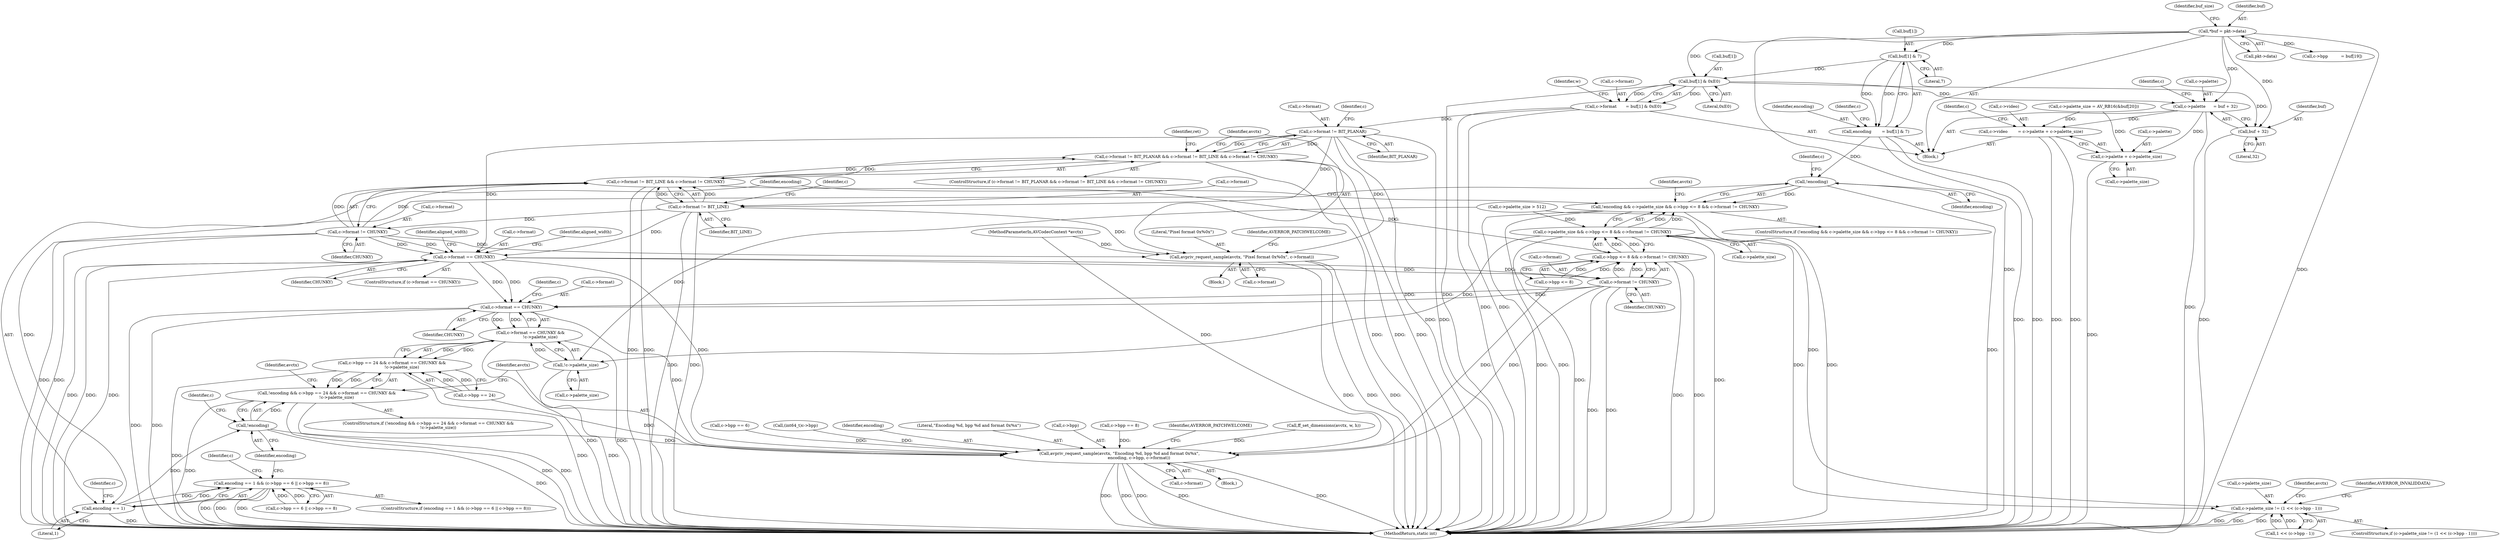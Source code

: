 digraph "1_FFmpeg_1e42736b95065c69a7481d0cf55247024f54b660@array" {
"1000140" [label="(Call,buf[1] & 7)"];
"1000127" [label="(Call,*buf = pkt->data)"];
"1000138" [label="(Call,encoding        = buf[1] & 7)"];
"1000331" [label="(Call,!encoding)"];
"1000330" [label="(Call,!encoding && c->palette_size && c->bpp <= 8 && c->format != CHUNKY)"];
"1000357" [label="(Call,encoding == 1)"];
"1000356" [label="(Call,encoding == 1 && (c->bpp == 6 || c->bpp == 8))"];
"1000394" [label="(Call,!encoding)"];
"1000393" [label="(Call,!encoding && c->bpp == 24 && c->format == CHUNKY &&\n               !c->palette_size)"];
"1000420" [label="(Call,avpriv_request_sample(avctx, \"Encoding %d, bpp %d and format 0x%x\",\n                              encoding, c->bpp, c->format))"];
"1000149" [label="(Call,buf[1] & 0xE0)"];
"1000145" [label="(Call,c->format       = buf[1] & 0xE0)"];
"1000241" [label="(Call,c->format != BIT_PLANAR)"];
"1000240" [label="(Call,c->format != BIT_PLANAR && c->format != BIT_LINE && c->format != CHUNKY)"];
"1000247" [label="(Call,c->format != BIT_LINE)"];
"1000246" [label="(Call,c->format != BIT_LINE && c->format != CHUNKY)"];
"1000337" [label="(Call,c->bpp <= 8 && c->format != CHUNKY)"];
"1000333" [label="(Call,c->palette_size && c->bpp <= 8 && c->format != CHUNKY)"];
"1000373" [label="(Call,c->palette_size != (1 << (c->bpp - 1)))"];
"1000408" [label="(Call,!c->palette_size)"];
"1000402" [label="(Call,c->format == CHUNKY &&\n               !c->palette_size)"];
"1000396" [label="(Call,c->bpp == 24 && c->format == CHUNKY &&\n               !c->palette_size)"];
"1000252" [label="(Call,c->format != CHUNKY)"];
"1000258" [label="(Call,avpriv_request_sample(avctx, \"Pixel format 0x%0x\", c->format))"];
"1000278" [label="(Call,c->format == CHUNKY)"];
"1000343" [label="(Call,c->format != CHUNKY)"];
"1000403" [label="(Call,c->format == CHUNKY)"];
"1000184" [label="(Call,c->palette      = buf + 32)"];
"1000191" [label="(Call,c->video        = c->palette + c->palette_size)"];
"1000195" [label="(Call,c->palette + c->palette_size)"];
"1000188" [label="(Call,buf + 32)"];
"1000396" [label="(Call,c->bpp == 24 && c->format == CHUNKY &&\n               !c->palette_size)"];
"1000404" [label="(Call,c->format)"];
"1000246" [label="(Call,c->format != BIT_LINE && c->format != CHUNKY)"];
"1000334" [label="(Call,c->palette_size)"];
"1000175" [label="(Call,c->palette_size = AV_RB16(&buf[20]))"];
"1000249" [label="(Identifier,c)"];
"1000195" [label="(Call,c->palette + c->palette_size)"];
"1000409" [label="(Call,c->palette_size)"];
"1000282" [label="(Identifier,CHUNKY)"];
"1000363" [label="(Identifier,c)"];
"1000105" [label="(Block,)"];
"1000140" [label="(Call,buf[1] & 7)"];
"1000330" [label="(Call,!encoding && c->palette_size && c->bpp <= 8 && c->format != CHUNKY)"];
"1000153" [label="(Literal,0xE0)"];
"1000155" [label="(Identifier,w)"];
"1000251" [label="(Identifier,BIT_LINE)"];
"1000422" [label="(Literal,\"Encoding %d, bpp %d and format 0x%x\")"];
"1000150" [label="(Call,buf[1])"];
"1000258" [label="(Call,avpriv_request_sample(avctx, \"Pixel format 0x%0x\", c->format))"];
"1000192" [label="(Call,c->video)"];
"1000257" [label="(Block,)"];
"1000351" [label="(Identifier,avctx)"];
"1000239" [label="(ControlStructure,if (c->format != BIT_PLANAR && c->format != BIT_LINE && c->format != CHUNKY))"];
"1000331" [label="(Call,!encoding)"];
"1000394" [label="(Call,!encoding)"];
"1000145" [label="(Call,c->format       = buf[1] & 0xE0)"];
"1000193" [label="(Identifier,c)"];
"1000189" [label="(Identifier,buf)"];
"1000427" [label="(Call,c->format)"];
"1000241" [label="(Call,c->format != BIT_PLANAR)"];
"1000393" [label="(Call,!encoding && c->bpp == 24 && c->format == CHUNKY &&\n               !c->palette_size)"];
"1000392" [label="(ControlStructure,if (!encoding && c->bpp == 24 && c->format == CHUNKY &&\n               !c->palette_size))"];
"1000277" [label="(ControlStructure,if (c->format == CHUNKY))"];
"1000335" [label="(Identifier,c)"];
"1000385" [label="(Identifier,AVERROR_INVALIDDATA)"];
"1000424" [label="(Call,c->bpp)"];
"1000259" [label="(Identifier,avctx)"];
"1000101" [label="(MethodParameterIn,AVCodecContext *avctx)"];
"1000141" [label="(Call,buf[1])"];
"1000344" [label="(Call,c->format)"];
"1000242" [label="(Call,c->format)"];
"1000408" [label="(Call,!c->palette_size)"];
"1000265" [label="(Identifier,AVERROR_PATCHWELCOME)"];
"1000375" [label="(Identifier,c)"];
"1000261" [label="(Call,c->format)"];
"1000129" [label="(Call,pkt->data)"];
"1000284" [label="(Identifier,aligned_width)"];
"1000147" [label="(Identifier,c)"];
"1000240" [label="(Call,c->format != BIT_PLANAR && c->format != BIT_LINE && c->format != CHUNKY)"];
"1000185" [label="(Call,c->palette)"];
"1000415" [label="(Identifier,avctx)"];
"1000260" [label="(Literal,\"Pixel format 0x%0x\")"];
"1000252" [label="(Call,c->format != CHUNKY)"];
"1000134" [label="(Identifier,buf_size)"];
"1000366" [label="(Call,c->bpp == 8)"];
"1000431" [label="(Identifier,AVERROR_PATCHWELCOME)"];
"1000128" [label="(Identifier,buf)"];
"1000199" [label="(Call,c->palette_size)"];
"1000214" [label="(Call,c->palette_size > 512)"];
"1000204" [label="(Identifier,c)"];
"1000269" [label="(Identifier,ret)"];
"1000191" [label="(Call,c->video        = c->palette + c->palette_size)"];
"1000256" [label="(Identifier,CHUNKY)"];
"1000188" [label="(Call,buf + 32)"];
"1000279" [label="(Call,c->format)"];
"1000337" [label="(Call,c->bpp <= 8 && c->format != CHUNKY)"];
"1000373" [label="(Call,c->palette_size != (1 << (c->bpp - 1)))"];
"1000138" [label="(Call,encoding        = buf[1] & 7)"];
"1000253" [label="(Call,c->format)"];
"1000395" [label="(Identifier,encoding)"];
"1000374" [label="(Call,c->palette_size)"];
"1000270" [label="(Call,ff_set_dimensions(avctx, w, h))"];
"1000421" [label="(Identifier,avctx)"];
"1000254" [label="(Identifier,c)"];
"1000397" [label="(Call,c->bpp == 24)"];
"1000347" [label="(Identifier,CHUNKY)"];
"1000357" [label="(Call,encoding == 1)"];
"1000356" [label="(Call,encoding == 1 && (c->bpp == 6 || c->bpp == 8))"];
"1000149" [label="(Call,buf[1] & 0xE0)"];
"1000407" [label="(Identifier,CHUNKY)"];
"1000196" [label="(Call,c->palette)"];
"1000333" [label="(Call,c->palette_size && c->bpp <= 8 && c->format != CHUNKY)"];
"1000329" [label="(ControlStructure,if (!encoding && c->palette_size && c->bpp <= 8 && c->format != CHUNKY))"];
"1000248" [label="(Call,c->format)"];
"1000360" [label="(Call,c->bpp == 6 || c->bpp == 8)"];
"1000127" [label="(Call,*buf = pkt->data)"];
"1000403" [label="(Call,c->format == CHUNKY)"];
"1000146" [label="(Call,c->format)"];
"1000338" [label="(Call,c->bpp <= 8)"];
"1000361" [label="(Call,c->bpp == 6)"];
"1000190" [label="(Literal,32)"];
"1000399" [label="(Identifier,c)"];
"1000372" [label="(ControlStructure,if (c->palette_size != (1 << (c->bpp - 1))))"];
"1000144" [label="(Literal,7)"];
"1000321" [label="(Call,(int64_t)c->bpp)"];
"1000168" [label="(Call,c->bpp          = buf[19])"];
"1000332" [label="(Identifier,encoding)"];
"1000359" [label="(Literal,1)"];
"1000508" [label="(MethodReturn,static int)"];
"1000355" [label="(ControlStructure,if (encoding == 1 && (c->bpp == 6 || c->bpp == 8)))"];
"1000377" [label="(Call,1 << (c->bpp - 1))"];
"1000290" [label="(Identifier,aligned_width)"];
"1000184" [label="(Call,c->palette      = buf + 32)"];
"1000423" [label="(Identifier,encoding)"];
"1000139" [label="(Identifier,encoding)"];
"1000420" [label="(Call,avpriv_request_sample(avctx, \"Encoding %d, bpp %d and format 0x%x\",\n                              encoding, c->bpp, c->format))"];
"1000247" [label="(Call,c->format != BIT_LINE)"];
"1000419" [label="(Block,)"];
"1000410" [label="(Identifier,c)"];
"1000278" [label="(Call,c->format == CHUNKY)"];
"1000388" [label="(Identifier,avctx)"];
"1000245" [label="(Identifier,BIT_PLANAR)"];
"1000343" [label="(Call,c->format != CHUNKY)"];
"1000402" [label="(Call,c->format == CHUNKY &&\n               !c->palette_size)"];
"1000358" [label="(Identifier,encoding)"];
"1000140" -> "1000138"  [label="AST: "];
"1000140" -> "1000144"  [label="CFG: "];
"1000141" -> "1000140"  [label="AST: "];
"1000144" -> "1000140"  [label="AST: "];
"1000138" -> "1000140"  [label="CFG: "];
"1000140" -> "1000138"  [label="DDG: "];
"1000140" -> "1000138"  [label="DDG: "];
"1000127" -> "1000140"  [label="DDG: "];
"1000140" -> "1000149"  [label="DDG: "];
"1000127" -> "1000105"  [label="AST: "];
"1000127" -> "1000129"  [label="CFG: "];
"1000128" -> "1000127"  [label="AST: "];
"1000129" -> "1000127"  [label="AST: "];
"1000134" -> "1000127"  [label="CFG: "];
"1000127" -> "1000508"  [label="DDG: "];
"1000127" -> "1000508"  [label="DDG: "];
"1000127" -> "1000149"  [label="DDG: "];
"1000127" -> "1000168"  [label="DDG: "];
"1000127" -> "1000184"  [label="DDG: "];
"1000127" -> "1000188"  [label="DDG: "];
"1000138" -> "1000105"  [label="AST: "];
"1000139" -> "1000138"  [label="AST: "];
"1000147" -> "1000138"  [label="CFG: "];
"1000138" -> "1000508"  [label="DDG: "];
"1000138" -> "1000508"  [label="DDG: "];
"1000138" -> "1000331"  [label="DDG: "];
"1000331" -> "1000330"  [label="AST: "];
"1000331" -> "1000332"  [label="CFG: "];
"1000332" -> "1000331"  [label="AST: "];
"1000335" -> "1000331"  [label="CFG: "];
"1000330" -> "1000331"  [label="CFG: "];
"1000331" -> "1000508"  [label="DDG: "];
"1000331" -> "1000330"  [label="DDG: "];
"1000331" -> "1000357"  [label="DDG: "];
"1000330" -> "1000329"  [label="AST: "];
"1000330" -> "1000333"  [label="CFG: "];
"1000333" -> "1000330"  [label="AST: "];
"1000351" -> "1000330"  [label="CFG: "];
"1000358" -> "1000330"  [label="CFG: "];
"1000330" -> "1000508"  [label="DDG: "];
"1000330" -> "1000508"  [label="DDG: "];
"1000330" -> "1000508"  [label="DDG: "];
"1000333" -> "1000330"  [label="DDG: "];
"1000333" -> "1000330"  [label="DDG: "];
"1000357" -> "1000356"  [label="AST: "];
"1000357" -> "1000359"  [label="CFG: "];
"1000358" -> "1000357"  [label="AST: "];
"1000359" -> "1000357"  [label="AST: "];
"1000363" -> "1000357"  [label="CFG: "];
"1000356" -> "1000357"  [label="CFG: "];
"1000357" -> "1000508"  [label="DDG: "];
"1000357" -> "1000356"  [label="DDG: "];
"1000357" -> "1000356"  [label="DDG: "];
"1000357" -> "1000394"  [label="DDG: "];
"1000356" -> "1000355"  [label="AST: "];
"1000356" -> "1000360"  [label="CFG: "];
"1000360" -> "1000356"  [label="AST: "];
"1000375" -> "1000356"  [label="CFG: "];
"1000395" -> "1000356"  [label="CFG: "];
"1000356" -> "1000508"  [label="DDG: "];
"1000356" -> "1000508"  [label="DDG: "];
"1000356" -> "1000508"  [label="DDG: "];
"1000360" -> "1000356"  [label="DDG: "];
"1000360" -> "1000356"  [label="DDG: "];
"1000394" -> "1000393"  [label="AST: "];
"1000394" -> "1000395"  [label="CFG: "];
"1000395" -> "1000394"  [label="AST: "];
"1000399" -> "1000394"  [label="CFG: "];
"1000393" -> "1000394"  [label="CFG: "];
"1000394" -> "1000508"  [label="DDG: "];
"1000394" -> "1000393"  [label="DDG: "];
"1000394" -> "1000420"  [label="DDG: "];
"1000393" -> "1000392"  [label="AST: "];
"1000393" -> "1000396"  [label="CFG: "];
"1000396" -> "1000393"  [label="AST: "];
"1000415" -> "1000393"  [label="CFG: "];
"1000421" -> "1000393"  [label="CFG: "];
"1000393" -> "1000508"  [label="DDG: "];
"1000393" -> "1000508"  [label="DDG: "];
"1000393" -> "1000508"  [label="DDG: "];
"1000396" -> "1000393"  [label="DDG: "];
"1000396" -> "1000393"  [label="DDG: "];
"1000420" -> "1000419"  [label="AST: "];
"1000420" -> "1000427"  [label="CFG: "];
"1000421" -> "1000420"  [label="AST: "];
"1000422" -> "1000420"  [label="AST: "];
"1000423" -> "1000420"  [label="AST: "];
"1000424" -> "1000420"  [label="AST: "];
"1000427" -> "1000420"  [label="AST: "];
"1000431" -> "1000420"  [label="CFG: "];
"1000420" -> "1000508"  [label="DDG: "];
"1000420" -> "1000508"  [label="DDG: "];
"1000420" -> "1000508"  [label="DDG: "];
"1000420" -> "1000508"  [label="DDG: "];
"1000420" -> "1000508"  [label="DDG: "];
"1000270" -> "1000420"  [label="DDG: "];
"1000101" -> "1000420"  [label="DDG: "];
"1000338" -> "1000420"  [label="DDG: "];
"1000397" -> "1000420"  [label="DDG: "];
"1000366" -> "1000420"  [label="DDG: "];
"1000361" -> "1000420"  [label="DDG: "];
"1000321" -> "1000420"  [label="DDG: "];
"1000343" -> "1000420"  [label="DDG: "];
"1000403" -> "1000420"  [label="DDG: "];
"1000278" -> "1000420"  [label="DDG: "];
"1000149" -> "1000145"  [label="AST: "];
"1000149" -> "1000153"  [label="CFG: "];
"1000150" -> "1000149"  [label="AST: "];
"1000153" -> "1000149"  [label="AST: "];
"1000145" -> "1000149"  [label="CFG: "];
"1000149" -> "1000508"  [label="DDG: "];
"1000149" -> "1000145"  [label="DDG: "];
"1000149" -> "1000145"  [label="DDG: "];
"1000149" -> "1000184"  [label="DDG: "];
"1000149" -> "1000188"  [label="DDG: "];
"1000145" -> "1000105"  [label="AST: "];
"1000146" -> "1000145"  [label="AST: "];
"1000155" -> "1000145"  [label="CFG: "];
"1000145" -> "1000508"  [label="DDG: "];
"1000145" -> "1000508"  [label="DDG: "];
"1000145" -> "1000241"  [label="DDG: "];
"1000241" -> "1000240"  [label="AST: "];
"1000241" -> "1000245"  [label="CFG: "];
"1000242" -> "1000241"  [label="AST: "];
"1000245" -> "1000241"  [label="AST: "];
"1000249" -> "1000241"  [label="CFG: "];
"1000240" -> "1000241"  [label="CFG: "];
"1000241" -> "1000508"  [label="DDG: "];
"1000241" -> "1000508"  [label="DDG: "];
"1000241" -> "1000240"  [label="DDG: "];
"1000241" -> "1000240"  [label="DDG: "];
"1000241" -> "1000247"  [label="DDG: "];
"1000241" -> "1000258"  [label="DDG: "];
"1000241" -> "1000278"  [label="DDG: "];
"1000240" -> "1000239"  [label="AST: "];
"1000240" -> "1000246"  [label="CFG: "];
"1000246" -> "1000240"  [label="AST: "];
"1000259" -> "1000240"  [label="CFG: "];
"1000269" -> "1000240"  [label="CFG: "];
"1000240" -> "1000508"  [label="DDG: "];
"1000240" -> "1000508"  [label="DDG: "];
"1000240" -> "1000508"  [label="DDG: "];
"1000246" -> "1000240"  [label="DDG: "];
"1000246" -> "1000240"  [label="DDG: "];
"1000247" -> "1000246"  [label="AST: "];
"1000247" -> "1000251"  [label="CFG: "];
"1000248" -> "1000247"  [label="AST: "];
"1000251" -> "1000247"  [label="AST: "];
"1000254" -> "1000247"  [label="CFG: "];
"1000246" -> "1000247"  [label="CFG: "];
"1000247" -> "1000508"  [label="DDG: "];
"1000247" -> "1000508"  [label="DDG: "];
"1000247" -> "1000246"  [label="DDG: "];
"1000247" -> "1000246"  [label="DDG: "];
"1000247" -> "1000252"  [label="DDG: "];
"1000247" -> "1000258"  [label="DDG: "];
"1000247" -> "1000278"  [label="DDG: "];
"1000246" -> "1000252"  [label="CFG: "];
"1000252" -> "1000246"  [label="AST: "];
"1000246" -> "1000508"  [label="DDG: "];
"1000246" -> "1000508"  [label="DDG: "];
"1000252" -> "1000246"  [label="DDG: "];
"1000252" -> "1000246"  [label="DDG: "];
"1000246" -> "1000337"  [label="DDG: "];
"1000337" -> "1000333"  [label="AST: "];
"1000337" -> "1000338"  [label="CFG: "];
"1000337" -> "1000343"  [label="CFG: "];
"1000338" -> "1000337"  [label="AST: "];
"1000343" -> "1000337"  [label="AST: "];
"1000333" -> "1000337"  [label="CFG: "];
"1000337" -> "1000508"  [label="DDG: "];
"1000337" -> "1000508"  [label="DDG: "];
"1000337" -> "1000333"  [label="DDG: "];
"1000337" -> "1000333"  [label="DDG: "];
"1000338" -> "1000337"  [label="DDG: "];
"1000338" -> "1000337"  [label="DDG: "];
"1000343" -> "1000337"  [label="DDG: "];
"1000343" -> "1000337"  [label="DDG: "];
"1000333" -> "1000334"  [label="CFG: "];
"1000334" -> "1000333"  [label="AST: "];
"1000333" -> "1000508"  [label="DDG: "];
"1000333" -> "1000508"  [label="DDG: "];
"1000214" -> "1000333"  [label="DDG: "];
"1000333" -> "1000373"  [label="DDG: "];
"1000333" -> "1000408"  [label="DDG: "];
"1000373" -> "1000372"  [label="AST: "];
"1000373" -> "1000377"  [label="CFG: "];
"1000374" -> "1000373"  [label="AST: "];
"1000377" -> "1000373"  [label="AST: "];
"1000385" -> "1000373"  [label="CFG: "];
"1000388" -> "1000373"  [label="CFG: "];
"1000373" -> "1000508"  [label="DDG: "];
"1000373" -> "1000508"  [label="DDG: "];
"1000373" -> "1000508"  [label="DDG: "];
"1000214" -> "1000373"  [label="DDG: "];
"1000377" -> "1000373"  [label="DDG: "];
"1000377" -> "1000373"  [label="DDG: "];
"1000408" -> "1000402"  [label="AST: "];
"1000408" -> "1000409"  [label="CFG: "];
"1000409" -> "1000408"  [label="AST: "];
"1000402" -> "1000408"  [label="CFG: "];
"1000408" -> "1000508"  [label="DDG: "];
"1000408" -> "1000402"  [label="DDG: "];
"1000214" -> "1000408"  [label="DDG: "];
"1000402" -> "1000396"  [label="AST: "];
"1000402" -> "1000403"  [label="CFG: "];
"1000403" -> "1000402"  [label="AST: "];
"1000396" -> "1000402"  [label="CFG: "];
"1000402" -> "1000508"  [label="DDG: "];
"1000402" -> "1000508"  [label="DDG: "];
"1000402" -> "1000396"  [label="DDG: "];
"1000402" -> "1000396"  [label="DDG: "];
"1000403" -> "1000402"  [label="DDG: "];
"1000403" -> "1000402"  [label="DDG: "];
"1000396" -> "1000397"  [label="CFG: "];
"1000397" -> "1000396"  [label="AST: "];
"1000396" -> "1000508"  [label="DDG: "];
"1000396" -> "1000508"  [label="DDG: "];
"1000397" -> "1000396"  [label="DDG: "];
"1000397" -> "1000396"  [label="DDG: "];
"1000252" -> "1000256"  [label="CFG: "];
"1000253" -> "1000252"  [label="AST: "];
"1000256" -> "1000252"  [label="AST: "];
"1000252" -> "1000508"  [label="DDG: "];
"1000252" -> "1000508"  [label="DDG: "];
"1000252" -> "1000258"  [label="DDG: "];
"1000252" -> "1000278"  [label="DDG: "];
"1000252" -> "1000278"  [label="DDG: "];
"1000258" -> "1000257"  [label="AST: "];
"1000258" -> "1000261"  [label="CFG: "];
"1000259" -> "1000258"  [label="AST: "];
"1000260" -> "1000258"  [label="AST: "];
"1000261" -> "1000258"  [label="AST: "];
"1000265" -> "1000258"  [label="CFG: "];
"1000258" -> "1000508"  [label="DDG: "];
"1000258" -> "1000508"  [label="DDG: "];
"1000258" -> "1000508"  [label="DDG: "];
"1000101" -> "1000258"  [label="DDG: "];
"1000278" -> "1000277"  [label="AST: "];
"1000278" -> "1000282"  [label="CFG: "];
"1000279" -> "1000278"  [label="AST: "];
"1000282" -> "1000278"  [label="AST: "];
"1000284" -> "1000278"  [label="CFG: "];
"1000290" -> "1000278"  [label="CFG: "];
"1000278" -> "1000508"  [label="DDG: "];
"1000278" -> "1000508"  [label="DDG: "];
"1000278" -> "1000508"  [label="DDG: "];
"1000278" -> "1000343"  [label="DDG: "];
"1000278" -> "1000343"  [label="DDG: "];
"1000278" -> "1000403"  [label="DDG: "];
"1000278" -> "1000403"  [label="DDG: "];
"1000343" -> "1000347"  [label="CFG: "];
"1000344" -> "1000343"  [label="AST: "];
"1000347" -> "1000343"  [label="AST: "];
"1000343" -> "1000508"  [label="DDG: "];
"1000343" -> "1000508"  [label="DDG: "];
"1000343" -> "1000403"  [label="DDG: "];
"1000343" -> "1000403"  [label="DDG: "];
"1000403" -> "1000407"  [label="CFG: "];
"1000404" -> "1000403"  [label="AST: "];
"1000407" -> "1000403"  [label="AST: "];
"1000410" -> "1000403"  [label="CFG: "];
"1000403" -> "1000508"  [label="DDG: "];
"1000403" -> "1000508"  [label="DDG: "];
"1000184" -> "1000105"  [label="AST: "];
"1000184" -> "1000188"  [label="CFG: "];
"1000185" -> "1000184"  [label="AST: "];
"1000188" -> "1000184"  [label="AST: "];
"1000193" -> "1000184"  [label="CFG: "];
"1000184" -> "1000508"  [label="DDG: "];
"1000184" -> "1000191"  [label="DDG: "];
"1000184" -> "1000195"  [label="DDG: "];
"1000191" -> "1000105"  [label="AST: "];
"1000191" -> "1000195"  [label="CFG: "];
"1000192" -> "1000191"  [label="AST: "];
"1000195" -> "1000191"  [label="AST: "];
"1000204" -> "1000191"  [label="CFG: "];
"1000191" -> "1000508"  [label="DDG: "];
"1000191" -> "1000508"  [label="DDG: "];
"1000175" -> "1000191"  [label="DDG: "];
"1000195" -> "1000199"  [label="CFG: "];
"1000196" -> "1000195"  [label="AST: "];
"1000199" -> "1000195"  [label="AST: "];
"1000195" -> "1000508"  [label="DDG: "];
"1000175" -> "1000195"  [label="DDG: "];
"1000188" -> "1000190"  [label="CFG: "];
"1000189" -> "1000188"  [label="AST: "];
"1000190" -> "1000188"  [label="AST: "];
"1000188" -> "1000508"  [label="DDG: "];
}
